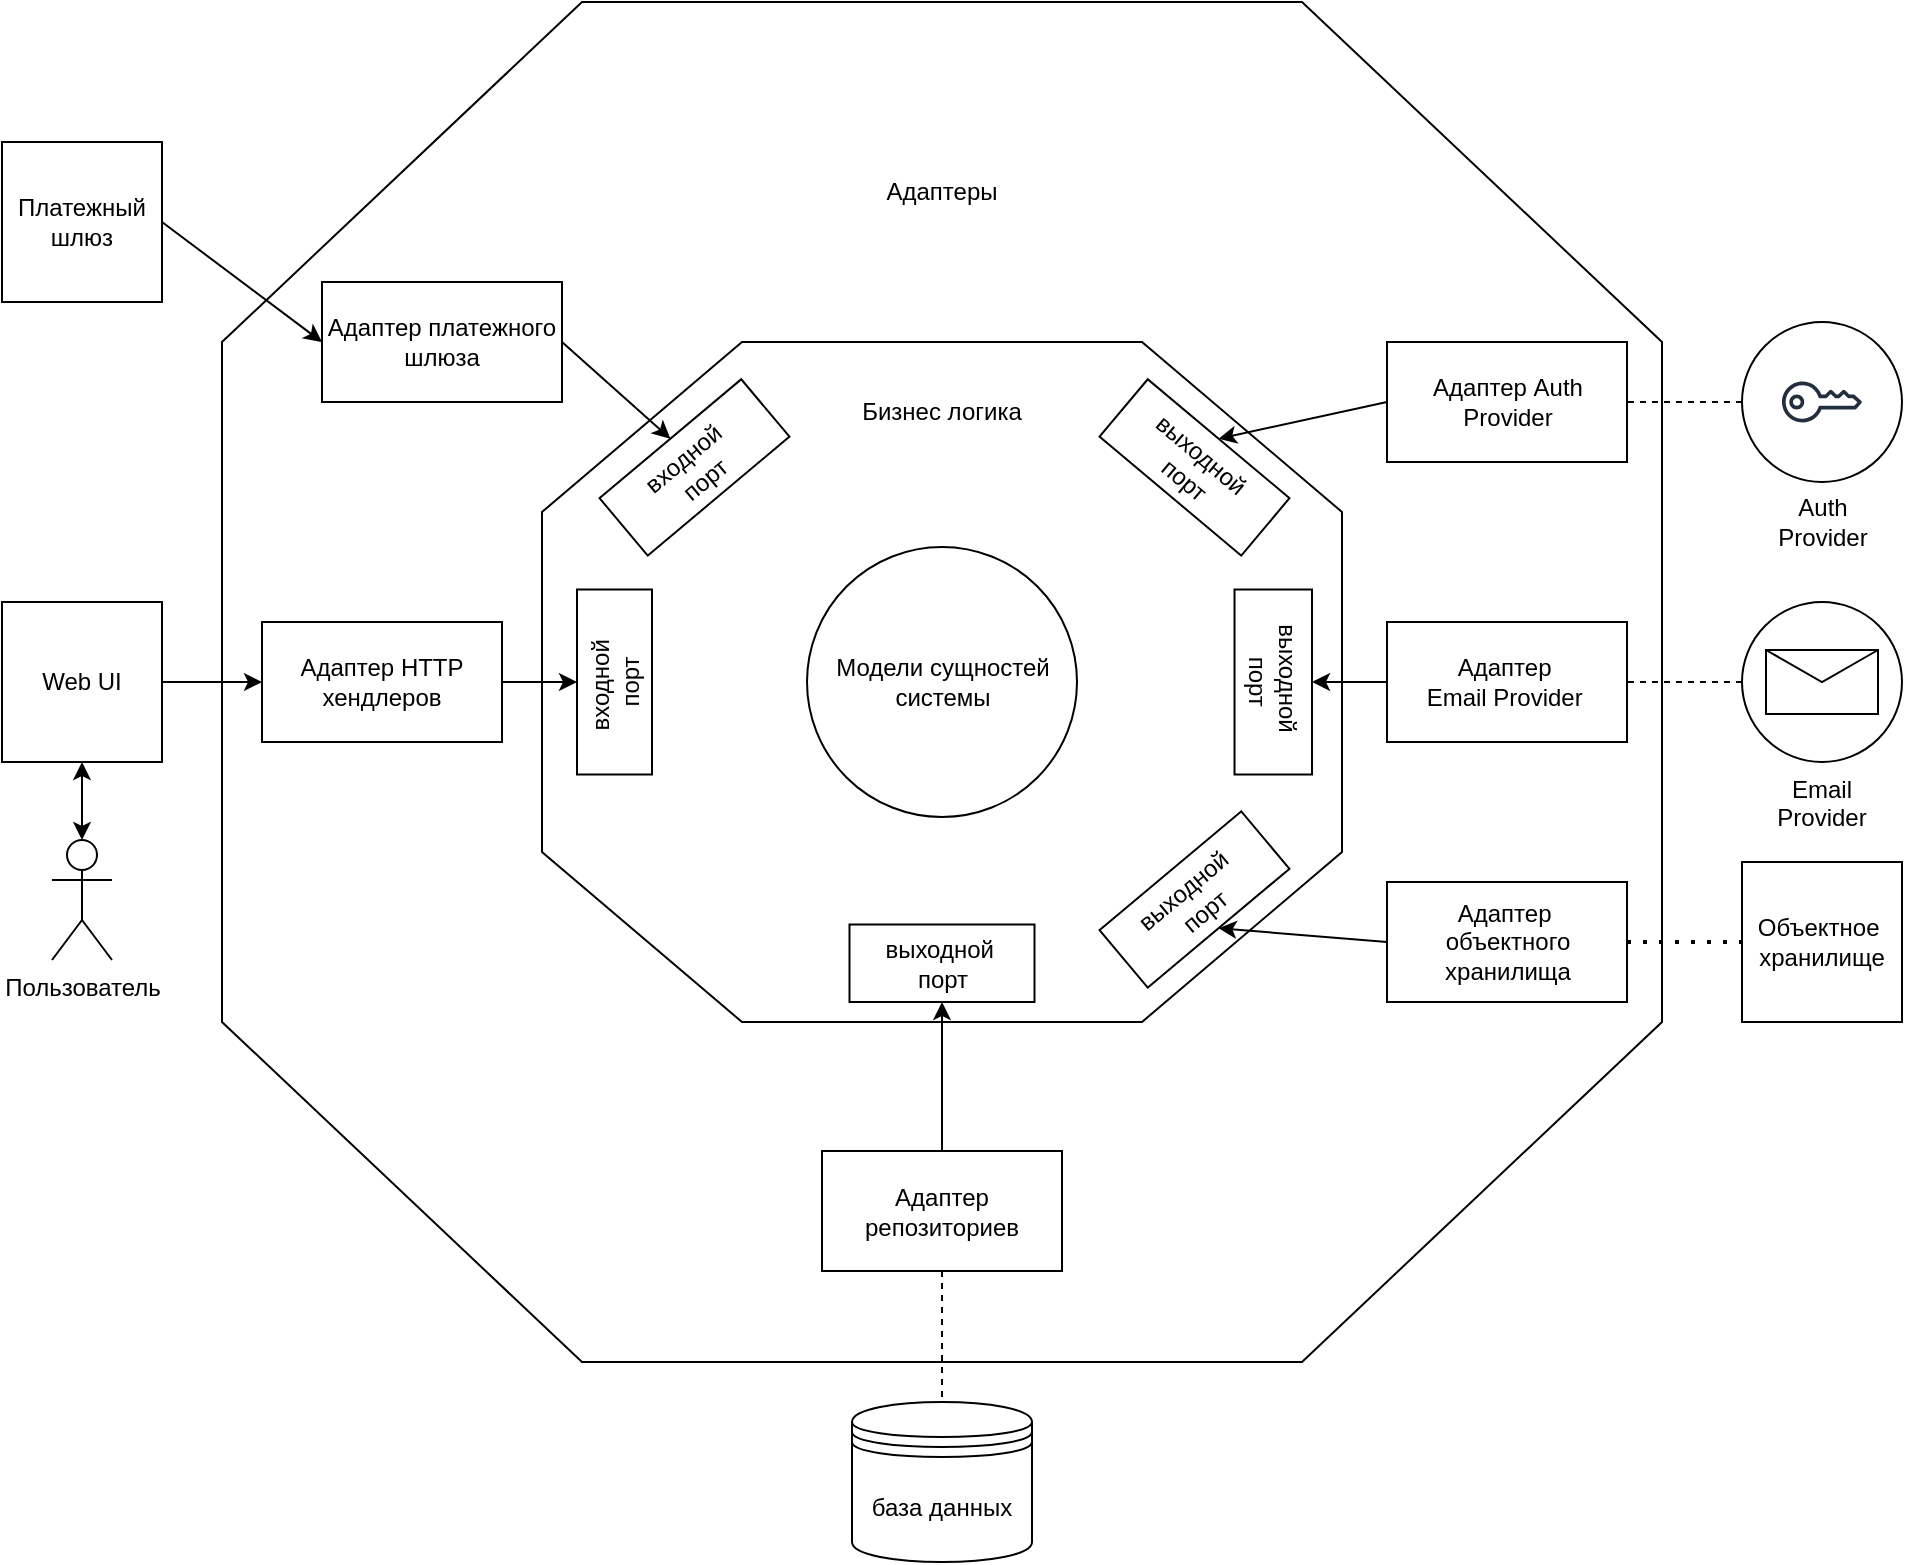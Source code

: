 <mxfile version="21.7.5" type="device" pages="3">
  <diagram name="Page-1" id="cO4L1JO69M5OyFd5lyI7">
    <mxGraphModel dx="1934" dy="1082" grid="1" gridSize="10" guides="1" tooltips="1" connect="1" arrows="1" fold="1" page="1" pageScale="1" pageWidth="827" pageHeight="1169" math="0" shadow="0">
      <root>
        <mxCell id="0" />
        <mxCell id="1" parent="0" />
        <mxCell id="UxvgJ8JawsEVkWfplC-C-11" value="" style="ellipse;whiteSpace=wrap;html=1;aspect=fixed;" vertex="1" parent="1">
          <mxGeometry x="800" y="170" width="80" height="80" as="geometry" />
        </mxCell>
        <mxCell id="p5k45fkH2vorBBqR82dT-2" value="" style="verticalLabelPosition=bottom;verticalAlign=top;html=1;shape=mxgraph.basic.polygon;polyCoords=[[0.25,0],[0.75,0],[1,0.25],[1,0.75],[0.75,1],[0.25,1],[0,0.75],[0,0.25]];polyline=0;" parent="1" vertex="1">
          <mxGeometry x="40" y="10" width="720" height="680" as="geometry" />
        </mxCell>
        <mxCell id="p5k45fkH2vorBBqR82dT-3" value="" style="verticalLabelPosition=bottom;verticalAlign=top;html=1;shape=mxgraph.basic.polygon;polyCoords=[[0.25,0],[0.75,0],[1,0.25],[1,0.75],[0.75,1],[0.25,1],[0,0.75],[0,0.25]];polyline=0;" parent="1" vertex="1">
          <mxGeometry x="200" y="180" width="400" height="340" as="geometry" />
        </mxCell>
        <mxCell id="p5k45fkH2vorBBqR82dT-4" value="Модели сущностей системы" style="ellipse;whiteSpace=wrap;html=1;aspect=fixed;" parent="1" vertex="1">
          <mxGeometry x="332.5" y="282.5" width="135" height="135" as="geometry" />
        </mxCell>
        <mxCell id="p5k45fkH2vorBBqR82dT-5" value="входной&amp;nbsp;&lt;br&gt;порт" style="rounded=0;whiteSpace=wrap;html=1;rotation=-40;" parent="1" vertex="1">
          <mxGeometry x="230" y="223.96" width="92.5" height="37.5" as="geometry" />
        </mxCell>
        <mxCell id="p5k45fkH2vorBBqR82dT-6" value="входной&amp;nbsp;&lt;br&gt;порт" style="rounded=0;whiteSpace=wrap;html=1;rotation=-90;" parent="1" vertex="1">
          <mxGeometry x="190" y="331.25" width="92.5" height="37.5" as="geometry" />
        </mxCell>
        <mxCell id="p5k45fkH2vorBBqR82dT-8" value="выходной&amp;nbsp;&lt;br&gt;порт" style="rounded=0;whiteSpace=wrap;html=1;rotation=40;" parent="1" vertex="1">
          <mxGeometry x="480" y="223.96" width="92.5" height="37.5" as="geometry" />
        </mxCell>
        <mxCell id="p5k45fkH2vorBBqR82dT-9" value="выходной&amp;nbsp;&lt;br&gt;порт" style="rounded=0;whiteSpace=wrap;html=1;rotation=90;direction=west;" parent="1" vertex="1">
          <mxGeometry x="519.38" y="330.63" width="92.5" height="38.75" as="geometry" />
        </mxCell>
        <mxCell id="p5k45fkH2vorBBqR82dT-10" value="выходной&amp;nbsp;&lt;br&gt;порт" style="rounded=0;whiteSpace=wrap;html=1;rotation=-40;" parent="1" vertex="1">
          <mxGeometry x="480" y="440" width="92.5" height="37.5" as="geometry" />
        </mxCell>
        <mxCell id="p5k45fkH2vorBBqR82dT-27" style="edgeStyle=orthogonalEdgeStyle;rounded=0;orthogonalLoop=1;jettySize=auto;html=1;exitX=1;exitY=0.5;exitDx=0;exitDy=0;entryX=0.5;entryY=0;entryDx=0;entryDy=0;" parent="1" source="p5k45fkH2vorBBqR82dT-11" target="p5k45fkH2vorBBqR82dT-6" edge="1">
          <mxGeometry relative="1" as="geometry" />
        </mxCell>
        <mxCell id="p5k45fkH2vorBBqR82dT-11" value="Адаптер HTTP&lt;br&gt;хендлеров" style="rounded=0;whiteSpace=wrap;html=1;" parent="1" vertex="1">
          <mxGeometry x="60" y="320" width="120" height="60" as="geometry" />
        </mxCell>
        <mxCell id="p5k45fkH2vorBBqR82dT-12" value="Адаптер Auth Provider" style="rounded=0;whiteSpace=wrap;html=1;" parent="1" vertex="1">
          <mxGeometry x="622.5" y="180" width="120" height="60" as="geometry" />
        </mxCell>
        <mxCell id="p5k45fkH2vorBBqR82dT-13" value="Адаптер&amp;nbsp;&lt;br&gt;Email Provider&amp;nbsp;" style="rounded=0;whiteSpace=wrap;html=1;" parent="1" vertex="1">
          <mxGeometry x="622.5" y="320" width="120" height="60" as="geometry" />
        </mxCell>
        <mxCell id="p5k45fkH2vorBBqR82dT-14" value="Адаптер платежного шлюза" style="rounded=0;whiteSpace=wrap;html=1;" parent="1" vertex="1">
          <mxGeometry x="90" y="150" width="120" height="60" as="geometry" />
        </mxCell>
        <mxCell id="p5k45fkH2vorBBqR82dT-34" style="edgeStyle=orthogonalEdgeStyle;rounded=0;orthogonalLoop=1;jettySize=auto;html=1;exitX=0;exitY=0.5;exitDx=0;exitDy=0;entryX=1;entryY=0.5;entryDx=0;entryDy=0;dashed=1;endArrow=none;endFill=0;" parent="1" source="UxvgJ8JawsEVkWfplC-C-11" target="p5k45fkH2vorBBqR82dT-12" edge="1">
          <mxGeometry relative="1" as="geometry">
            <mxPoint x="795" y="210" as="sourcePoint" />
          </mxGeometry>
        </mxCell>
        <mxCell id="p5k45fkH2vorBBqR82dT-35" style="edgeStyle=orthogonalEdgeStyle;rounded=0;orthogonalLoop=1;jettySize=auto;html=1;exitX=0;exitY=0.5;exitDx=0;exitDy=0;exitPerimeter=0;entryX=1;entryY=0.5;entryDx=0;entryDy=0;dashed=1;endArrow=none;endFill=0;" parent="1" source="p5k45fkH2vorBBqR82dT-18" target="p5k45fkH2vorBBqR82dT-13" edge="1">
          <mxGeometry relative="1" as="geometry" />
        </mxCell>
        <mxCell id="p5k45fkH2vorBBqR82dT-18" value="Email Provider" style="whiteSpace=wrap;html=1;aspect=fixed;align=center;points=[[0.145,0.145,0],[0.5,0,0],[0.855,0.145,0],[1,0.5,0],[0.855,0.855,0],[0.5,1,0],[0.145,0.855,0],[0,0.5,0]];shape=mxgraph.bpmn.event;verticalLabelPosition=bottom;labelBackgroundColor=#ffffff;verticalAlign=top;perimeter=ellipsePerimeter;outlineConnect=0;outline=standard;symbol=message;" parent="1" vertex="1">
          <mxGeometry x="800" y="310" width="80" height="80" as="geometry" />
        </mxCell>
        <mxCell id="p5k45fkH2vorBBqR82dT-19" value="Платежный шлюз" style="whiteSpace=wrap;html=1;aspect=fixed;" parent="1" vertex="1">
          <mxGeometry x="-70" y="80" width="80" height="80" as="geometry" />
        </mxCell>
        <mxCell id="p5k45fkH2vorBBqR82dT-26" style="edgeStyle=orthogonalEdgeStyle;rounded=0;orthogonalLoop=1;jettySize=auto;html=1;exitX=1;exitY=0.5;exitDx=0;exitDy=0;entryX=0;entryY=0.5;entryDx=0;entryDy=0;" parent="1" source="p5k45fkH2vorBBqR82dT-20" target="p5k45fkH2vorBBqR82dT-11" edge="1">
          <mxGeometry relative="1" as="geometry" />
        </mxCell>
        <mxCell id="p5k45fkH2vorBBqR82dT-20" value="Web UI" style="whiteSpace=wrap;html=1;aspect=fixed;" parent="1" vertex="1">
          <mxGeometry x="-70" y="310" width="80" height="80" as="geometry" />
        </mxCell>
        <mxCell id="p5k45fkH2vorBBqR82dT-25" style="edgeStyle=orthogonalEdgeStyle;rounded=0;orthogonalLoop=1;jettySize=auto;html=1;exitX=0.5;exitY=0;exitDx=0;exitDy=0;exitPerimeter=0;entryX=0.5;entryY=1;entryDx=0;entryDy=0;startArrow=classic;startFill=1;" parent="1" source="p5k45fkH2vorBBqR82dT-21" target="p5k45fkH2vorBBqR82dT-20" edge="1">
          <mxGeometry relative="1" as="geometry" />
        </mxCell>
        <mxCell id="p5k45fkH2vorBBqR82dT-21" value="Пользователь" style="shape=umlActor;verticalLabelPosition=bottom;verticalAlign=top;html=1;outlineConnect=0;" parent="1" vertex="1">
          <mxGeometry x="-45" y="429" width="30" height="60" as="geometry" />
        </mxCell>
        <mxCell id="p5k45fkH2vorBBqR82dT-29" value="" style="endArrow=classic;html=1;rounded=0;entryX=0.5;entryY=0;entryDx=0;entryDy=0;exitX=0;exitY=0.5;exitDx=0;exitDy=0;" parent="1" source="p5k45fkH2vorBBqR82dT-12" target="p5k45fkH2vorBBqR82dT-8" edge="1">
          <mxGeometry width="50" height="50" relative="1" as="geometry">
            <mxPoint x="310" y="380" as="sourcePoint" />
            <mxPoint x="360" y="330" as="targetPoint" />
          </mxGeometry>
        </mxCell>
        <mxCell id="p5k45fkH2vorBBqR82dT-30" value="" style="endArrow=classic;html=1;rounded=0;entryX=0.5;entryY=1;entryDx=0;entryDy=0;exitX=0;exitY=0.5;exitDx=0;exitDy=0;" parent="1" source="p5k45fkH2vorBBqR82dT-13" target="p5k45fkH2vorBBqR82dT-9" edge="1">
          <mxGeometry width="50" height="50" relative="1" as="geometry">
            <mxPoint x="310" y="380" as="sourcePoint" />
            <mxPoint x="360" y="330" as="targetPoint" />
          </mxGeometry>
        </mxCell>
        <mxCell id="p5k45fkH2vorBBqR82dT-38" value="Бизнес логика" style="text;html=1;strokeColor=none;fillColor=none;align=center;verticalAlign=middle;whiteSpace=wrap;rounded=0;" parent="1" vertex="1">
          <mxGeometry x="350" y="200" width="100" height="30" as="geometry" />
        </mxCell>
        <mxCell id="p5k45fkH2vorBBqR82dT-39" value="Адаптеры" style="text;html=1;strokeColor=none;fillColor=none;align=center;verticalAlign=middle;whiteSpace=wrap;rounded=0;" parent="1" vertex="1">
          <mxGeometry x="350" y="90" width="100" height="30" as="geometry" />
        </mxCell>
        <mxCell id="olyJ0Mj8hAyHUWyQHltp-1" value="Адаптер&amp;nbsp;&lt;br&gt;объектного хранилища" style="rounded=0;whiteSpace=wrap;html=1;" parent="1" vertex="1">
          <mxGeometry x="622.5" y="450" width="120" height="60" as="geometry" />
        </mxCell>
        <mxCell id="olyJ0Mj8hAyHUWyQHltp-2" value="Объектное&amp;nbsp;&lt;br&gt;хранилище" style="whiteSpace=wrap;html=1;aspect=fixed;" parent="1" vertex="1">
          <mxGeometry x="800" y="440" width="80" height="80" as="geometry" />
        </mxCell>
        <mxCell id="olyJ0Mj8hAyHUWyQHltp-4" value="" style="endArrow=classic;html=1;rounded=0;exitX=0;exitY=0.5;exitDx=0;exitDy=0;entryX=0.5;entryY=1;entryDx=0;entryDy=0;" parent="1" source="olyJ0Mj8hAyHUWyQHltp-1" target="p5k45fkH2vorBBqR82dT-10" edge="1">
          <mxGeometry width="50" height="50" relative="1" as="geometry">
            <mxPoint x="350" y="350" as="sourcePoint" />
            <mxPoint x="400" y="300" as="targetPoint" />
          </mxGeometry>
        </mxCell>
        <mxCell id="olyJ0Mj8hAyHUWyQHltp-5" value="" style="endArrow=none;dashed=1;html=1;dashPattern=1 3;strokeWidth=2;rounded=0;entryX=0;entryY=0.5;entryDx=0;entryDy=0;exitX=1;exitY=0.5;exitDx=0;exitDy=0;" parent="1" source="olyJ0Mj8hAyHUWyQHltp-1" target="olyJ0Mj8hAyHUWyQHltp-2" edge="1">
          <mxGeometry width="50" height="50" relative="1" as="geometry">
            <mxPoint x="350" y="350" as="sourcePoint" />
            <mxPoint x="400" y="300" as="targetPoint" />
          </mxGeometry>
        </mxCell>
        <mxCell id="olyJ0Mj8hAyHUWyQHltp-6" value="" style="endArrow=classic;html=1;rounded=0;exitX=1;exitY=0.5;exitDx=0;exitDy=0;entryX=0.5;entryY=0;entryDx=0;entryDy=0;" parent="1" source="p5k45fkH2vorBBqR82dT-14" target="p5k45fkH2vorBBqR82dT-5" edge="1">
          <mxGeometry width="50" height="50" relative="1" as="geometry">
            <mxPoint x="350" y="350" as="sourcePoint" />
            <mxPoint x="400" y="300" as="targetPoint" />
          </mxGeometry>
        </mxCell>
        <mxCell id="olyJ0Mj8hAyHUWyQHltp-7" value="" style="endArrow=classic;html=1;rounded=0;exitX=1;exitY=0.5;exitDx=0;exitDy=0;entryX=0;entryY=0.5;entryDx=0;entryDy=0;" parent="1" source="p5k45fkH2vorBBqR82dT-19" target="p5k45fkH2vorBBqR82dT-14" edge="1">
          <mxGeometry width="50" height="50" relative="1" as="geometry">
            <mxPoint x="350" y="350" as="sourcePoint" />
            <mxPoint x="400" y="300" as="targetPoint" />
          </mxGeometry>
        </mxCell>
        <mxCell id="UxvgJ8JawsEVkWfplC-C-1" value="выходной&amp;nbsp;&lt;br&gt;порт" style="rounded=0;whiteSpace=wrap;html=1;rotation=0;direction=west;" vertex="1" parent="1">
          <mxGeometry x="353.75" y="471.25" width="92.5" height="38.75" as="geometry" />
        </mxCell>
        <mxCell id="UxvgJ8JawsEVkWfplC-C-7" style="edgeStyle=orthogonalEdgeStyle;rounded=0;orthogonalLoop=1;jettySize=auto;html=1;exitX=0.5;exitY=0;exitDx=0;exitDy=0;entryX=0.5;entryY=0;entryDx=0;entryDy=0;" edge="1" parent="1" source="UxvgJ8JawsEVkWfplC-C-4" target="UxvgJ8JawsEVkWfplC-C-1">
          <mxGeometry relative="1" as="geometry" />
        </mxCell>
        <mxCell id="UxvgJ8JawsEVkWfplC-C-4" value="Адаптер репозиториев" style="rounded=0;whiteSpace=wrap;html=1;" vertex="1" parent="1">
          <mxGeometry x="340" y="584.5" width="120" height="60" as="geometry" />
        </mxCell>
        <mxCell id="UxvgJ8JawsEVkWfplC-C-5" value="база данных" style="shape=datastore;whiteSpace=wrap;html=1;" vertex="1" parent="1">
          <mxGeometry x="355" y="710" width="90" height="80" as="geometry" />
        </mxCell>
        <mxCell id="UxvgJ8JawsEVkWfplC-C-8" style="edgeStyle=orthogonalEdgeStyle;rounded=0;orthogonalLoop=1;jettySize=auto;html=1;exitX=0.5;exitY=1;exitDx=0;exitDy=0;entryX=0.5;entryY=0;entryDx=0;entryDy=0;dashed=1;endArrow=none;endFill=0;" edge="1" parent="1" source="UxvgJ8JawsEVkWfplC-C-4" target="UxvgJ8JawsEVkWfplC-C-5">
          <mxGeometry relative="1" as="geometry">
            <mxPoint x="810" y="360" as="sourcePoint" />
            <mxPoint x="753" y="360" as="targetPoint" />
          </mxGeometry>
        </mxCell>
        <mxCell id="UxvgJ8JawsEVkWfplC-C-10" value="&lt;br&gt;" style="sketch=0;outlineConnect=0;fontColor=#232F3E;gradientColor=none;strokeColor=#232F3E;fillColor=#ffffff;dashed=0;verticalLabelPosition=bottom;verticalAlign=top;align=center;html=1;fontSize=12;fontStyle=0;aspect=fixed;shape=mxgraph.aws4.resourceIcon;resIcon=mxgraph.aws4.addon;" vertex="1" parent="1">
          <mxGeometry x="815" y="185" width="50" height="50" as="geometry" />
        </mxCell>
        <mxCell id="UxvgJ8JawsEVkWfplC-C-12" value="Auth &lt;br&gt;Provider" style="text;html=1;align=center;verticalAlign=middle;resizable=0;points=[];autosize=1;strokeColor=none;fillColor=none;" vertex="1" parent="1">
          <mxGeometry x="805" y="250" width="70" height="40" as="geometry" />
        </mxCell>
      </root>
    </mxGraphModel>
  </diagram>
  <diagram id="6naDhWSNeG2gsPoTR5kL" name="Page-2">
    <mxGraphModel dx="1055" dy="793" grid="1" gridSize="10" guides="1" tooltips="1" connect="1" arrows="1" fold="1" page="1" pageScale="1" pageWidth="827" pageHeight="1169" math="0" shadow="0">
      <root>
        <mxCell id="0" />
        <mxCell id="1" parent="0" />
        <mxCell id="86Eochk6ifYzC3AbGcMY-1" value="" style="rounded=0;whiteSpace=wrap;html=1;strokeWidth=2;" vertex="1" parent="1">
          <mxGeometry x="5" y="349" width="120" height="161" as="geometry" />
        </mxCell>
        <mxCell id="BDy5vGQRwkVm7RmC-jbh-1" value="" style="whiteSpace=wrap;html=1;shape=mxgraph.basic.octagon2;align=center;verticalAlign=middle;dx=54.5;strokeWidth=2;" vertex="1" parent="1">
          <mxGeometry x="133.75" y="148.75" width="582.5" height="562.5" as="geometry" />
        </mxCell>
        <mxCell id="275XqsWkNCadzx662qlW-2" value="" style="whiteSpace=wrap;html=1;shape=mxgraph.basic.octagon2;align=center;verticalAlign=middle;dx=41;strokeWidth=2;" vertex="1" parent="1">
          <mxGeometry x="270" y="275" width="310" height="310" as="geometry" />
        </mxCell>
        <mxCell id="275XqsWkNCadzx662qlW-3" value="Входной Порт" style="rounded=0;whiteSpace=wrap;html=1;rotation=-45;strokeWidth=2;" vertex="1" parent="1">
          <mxGeometry x="297" y="321" width="80" height="30" as="geometry" />
        </mxCell>
        <mxCell id="275XqsWkNCadzx662qlW-4" value="Выходной Порт" style="rounded=0;whiteSpace=wrap;html=1;rotation=45;strokeWidth=2;" vertex="1" parent="1">
          <mxGeometry x="475" y="319" width="80" height="30" as="geometry" />
        </mxCell>
        <mxCell id="275XqsWkNCadzx662qlW-7" value="Выходной Порт" style="rounded=0;whiteSpace=wrap;html=1;rotation=-45;strokeWidth=2;" vertex="1" parent="1">
          <mxGeometry x="476" y="511" width="80" height="30" as="geometry" />
        </mxCell>
        <mxCell id="275XqsWkNCadzx662qlW-8" value="Входной Порт" style="rounded=0;whiteSpace=wrap;html=1;rotation=45;strokeWidth=2;" vertex="1" parent="1">
          <mxGeometry x="296" y="509" width="80" height="30" as="geometry" />
        </mxCell>
        <mxCell id="275XqsWkNCadzx662qlW-9" value="Входной Порт" style="rounded=0;whiteSpace=wrap;html=1;rotation=-90;strokeWidth=2;" vertex="1" parent="1">
          <mxGeometry x="263" y="415" width="80" height="30" as="geometry" />
        </mxCell>
        <mxCell id="275XqsWkNCadzx662qlW-10" value="Выходной Порт" style="rounded=0;whiteSpace=wrap;html=1;rotation=90;strokeWidth=2;" vertex="1" parent="1">
          <mxGeometry x="509" y="415" width="80" height="30" as="geometry" />
        </mxCell>
        <mxCell id="275XqsWkNCadzx662qlW-11" value="" style="ellipse;whiteSpace=wrap;html=1;aspect=fixed;strokeWidth=2;" vertex="1" parent="1">
          <mxGeometry x="346.25" y="351.25" width="157.5" height="157.5" as="geometry" />
        </mxCell>
        <mxCell id="275XqsWkNCadzx662qlW-12" value="Модели &lt;br&gt;сущностей &lt;br&gt;системы" style="text;html=1;align=center;verticalAlign=middle;resizable=0;points=[];autosize=1;strokeColor=none;fillColor=none;strokeWidth=2;" vertex="1" parent="1">
          <mxGeometry x="385" y="400" width="80" height="60" as="geometry" />
        </mxCell>
        <mxCell id="275XqsWkNCadzx662qlW-6" value="Бизнес логика" style="text;html=1;align=center;verticalAlign=middle;resizable=0;points=[];autosize=1;strokeColor=none;fillColor=none;strokeWidth=2;" vertex="1" parent="1">
          <mxGeometry x="370" y="285" width="110" height="30" as="geometry" />
        </mxCell>
        <mxCell id="BDy5vGQRwkVm7RmC-jbh-2" value="Адаптеры" style="text;html=1;align=center;verticalAlign=middle;resizable=0;points=[];autosize=1;strokeColor=none;fillColor=none;strokeWidth=2;" vertex="1" parent="1">
          <mxGeometry x="374" y="200" width="80" height="30" as="geometry" />
        </mxCell>
        <mxCell id="0n5XaYa-5YacKKzhSoU7-1" style="edgeStyle=orthogonalEdgeStyle;rounded=0;orthogonalLoop=1;jettySize=auto;html=1;exitX=1;exitY=0.5;exitDx=0;exitDy=0;entryX=0;entryY=0.5;entryDx=0;entryDy=0;endArrow=none;endFill=0;dashed=1;strokeWidth=2;" edge="1" parent="1" source="BDy5vGQRwkVm7RmC-jbh-3" target="BDy5vGQRwkVm7RmC-jbh-13">
          <mxGeometry relative="1" as="geometry" />
        </mxCell>
        <mxCell id="BDy5vGQRwkVm7RmC-jbh-3" value="Адаптер репозиториев" style="rounded=0;whiteSpace=wrap;html=1;strokeWidth=2;" vertex="1" parent="1">
          <mxGeometry x="610" y="275" width="100" height="50" as="geometry" />
        </mxCell>
        <mxCell id="BDy5vGQRwkVm7RmC-jbh-11" style="edgeStyle=orthogonalEdgeStyle;rounded=0;orthogonalLoop=1;jettySize=auto;html=1;exitX=0;exitY=0.5;exitDx=0;exitDy=0;entryX=0.5;entryY=0;entryDx=0;entryDy=0;strokeWidth=2;" edge="1" parent="1" source="BDy5vGQRwkVm7RmC-jbh-4" target="275XqsWkNCadzx662qlW-10">
          <mxGeometry relative="1" as="geometry" />
        </mxCell>
        <mxCell id="0n5XaYa-5YacKKzhSoU7-2" style="edgeStyle=orthogonalEdgeStyle;rounded=0;orthogonalLoop=1;jettySize=auto;html=1;exitX=1;exitY=0.5;exitDx=0;exitDy=0;entryX=0;entryY=0.5;entryDx=0;entryDy=0;endArrow=none;endFill=0;dashed=1;strokeWidth=2;" edge="1" parent="1" source="BDy5vGQRwkVm7RmC-jbh-4" target="BDy5vGQRwkVm7RmC-jbh-14">
          <mxGeometry relative="1" as="geometry" />
        </mxCell>
        <mxCell id="BDy5vGQRwkVm7RmC-jbh-4" value="Адаптер объектного хранилища" style="rounded=0;whiteSpace=wrap;html=1;strokeWidth=2;" vertex="1" parent="1">
          <mxGeometry x="610" y="405" width="100" height="50" as="geometry" />
        </mxCell>
        <mxCell id="ybJ4Eq0rlYnsnWjdK4bL-5" style="edgeStyle=orthogonalEdgeStyle;rounded=0;orthogonalLoop=1;jettySize=auto;html=1;exitX=1;exitY=0.5;exitDx=0;exitDy=0;entryX=0;entryY=0.5;entryDx=0;entryDy=0;dashed=1;endArrow=none;endFill=0;strokeWidth=2;" edge="1" parent="1" source="BDy5vGQRwkVm7RmC-jbh-5" target="ybJ4Eq0rlYnsnWjdK4bL-3">
          <mxGeometry relative="1" as="geometry" />
        </mxCell>
        <mxCell id="BDy5vGQRwkVm7RmC-jbh-5" value="Адаптер платежного шлюза" style="rounded=0;whiteSpace=wrap;html=1;strokeWidth=2;" vertex="1" parent="1">
          <mxGeometry x="610" y="530" width="100" height="50" as="geometry" />
        </mxCell>
        <mxCell id="BDy5vGQRwkVm7RmC-jbh-10" value="" style="endArrow=classic;html=1;rounded=0;exitX=0;exitY=0.5;exitDx=0;exitDy=0;entryX=0.5;entryY=0;entryDx=0;entryDy=0;strokeWidth=2;" edge="1" parent="1" source="BDy5vGQRwkVm7RmC-jbh-3" target="275XqsWkNCadzx662qlW-4">
          <mxGeometry width="50" height="50" relative="1" as="geometry">
            <mxPoint x="370" y="440" as="sourcePoint" />
            <mxPoint x="420" y="390" as="targetPoint" />
          </mxGeometry>
        </mxCell>
        <mxCell id="BDy5vGQRwkVm7RmC-jbh-12" value="" style="endArrow=classic;html=1;rounded=0;exitX=0;exitY=0.5;exitDx=0;exitDy=0;entryX=0.5;entryY=1;entryDx=0;entryDy=0;strokeWidth=2;" edge="1" parent="1" source="BDy5vGQRwkVm7RmC-jbh-5" target="275XqsWkNCadzx662qlW-7">
          <mxGeometry width="50" height="50" relative="1" as="geometry">
            <mxPoint x="370" y="440" as="sourcePoint" />
            <mxPoint x="420" y="390" as="targetPoint" />
          </mxGeometry>
        </mxCell>
        <mxCell id="BDy5vGQRwkVm7RmC-jbh-13" value="База данных" style="shape=datastore;whiteSpace=wrap;html=1;strokeWidth=2;" vertex="1" parent="1">
          <mxGeometry x="750" y="260" width="70" height="80" as="geometry" />
        </mxCell>
        <mxCell id="BDy5vGQRwkVm7RmC-jbh-14" value="Объектное хранилище" style="shape=datastore;whiteSpace=wrap;html=1;strokeWidth=2;" vertex="1" parent="1">
          <mxGeometry x="750" y="390" width="70" height="80" as="geometry" />
        </mxCell>
        <mxCell id="ybJ4Eq0rlYnsnWjdK4bL-2" style="edgeStyle=orthogonalEdgeStyle;rounded=0;orthogonalLoop=1;jettySize=auto;html=1;exitX=1;exitY=0.5;exitDx=0;exitDy=0;entryX=0.5;entryY=0;entryDx=0;entryDy=0;strokeWidth=2;" edge="1" parent="1" source="ybJ4Eq0rlYnsnWjdK4bL-1" target="275XqsWkNCadzx662qlW-9">
          <mxGeometry relative="1" as="geometry" />
        </mxCell>
        <mxCell id="ybJ4Eq0rlYnsnWjdK4bL-1" value="Адаптер HTTP хэндлеров" style="rounded=0;whiteSpace=wrap;html=1;strokeWidth=2;" vertex="1" parent="1">
          <mxGeometry x="150" y="405" width="100" height="50" as="geometry" />
        </mxCell>
        <mxCell id="ybJ4Eq0rlYnsnWjdK4bL-3" value="Платежный шлюз" style="strokeColor=#000000;shadow=0;strokeWidth=2;rounded=0;absoluteArcSize=1;arcSize=2;labelPosition=center;verticalLabelPosition=middle;align=center;verticalAlign=bottom;spacingLeft=0;fontColor=#999999;fontSize=12;whiteSpace=wrap;spacingBottom=2;html=1;" vertex="1" parent="1">
          <mxGeometry x="745" y="500.5" width="80" height="109" as="geometry" />
        </mxCell>
        <mxCell id="ybJ4Eq0rlYnsnWjdK4bL-4" value="" style="sketch=0;dashed=0;connectable=0;html=1;fillColor=#757575;strokeColor=none;shape=mxgraph.gcp2.payment;part=1;strokeWidth=2;" vertex="1" parent="ybJ4Eq0rlYnsnWjdK4bL-3">
          <mxGeometry x="0.5" width="50" height="40" relative="1" as="geometry">
            <mxPoint x="-25" y="15" as="offset" />
          </mxGeometry>
        </mxCell>
        <mxCell id="ubhn1qTUbE7u1b816CgV-7" value="" style="shadow=0;dashed=0;html=1;strokeColor=none;fillColor=#999999;labelPosition=center;verticalLabelPosition=bottom;verticalAlign=top;align=center;outlineConnect=0;shape=mxgraph.veeam.2d.web_ui;strokeWidth=2;" vertex="1" parent="1">
          <mxGeometry x="20" y="385" width="90" height="90" as="geometry" />
        </mxCell>
        <mxCell id="86Eochk6ifYzC3AbGcMY-2" value="Web UI" style="text;html=1;align=center;verticalAlign=middle;resizable=0;points=[];autosize=1;strokeColor=none;fillColor=none;strokeWidth=2;" vertex="1" parent="1">
          <mxGeometry x="35" y="478.75" width="60" height="30" as="geometry" />
        </mxCell>
        <mxCell id="86Eochk6ifYzC3AbGcMY-3" style="edgeStyle=orthogonalEdgeStyle;rounded=0;orthogonalLoop=1;jettySize=auto;html=1;exitX=1;exitY=0.5;exitDx=0;exitDy=0;entryX=0;entryY=0.5;entryDx=0;entryDy=0;strokeWidth=2;" edge="1" parent="1" source="86Eochk6ifYzC3AbGcMY-1" target="ybJ4Eq0rlYnsnWjdK4bL-1">
          <mxGeometry relative="1" as="geometry" />
        </mxCell>
        <mxCell id="86Eochk6ifYzC3AbGcMY-7" style="edgeStyle=orthogonalEdgeStyle;rounded=0;orthogonalLoop=1;jettySize=auto;html=1;exitX=0.5;exitY=0;exitDx=0;exitDy=0;exitPerimeter=0;entryX=0.5;entryY=1;entryDx=0;entryDy=0;strokeWidth=2;startArrow=classic;startFill=1;" edge="1" parent="1" source="86Eochk6ifYzC3AbGcMY-4" target="86Eochk6ifYzC3AbGcMY-1">
          <mxGeometry relative="1" as="geometry" />
        </mxCell>
        <mxCell id="86Eochk6ifYzC3AbGcMY-4" value="Пользователь" style="shape=umlActor;verticalLabelPosition=bottom;verticalAlign=top;html=1;outlineConnect=0;strokeWidth=2;" vertex="1" parent="1">
          <mxGeometry x="50" y="555" width="30" height="60" as="geometry" />
        </mxCell>
      </root>
    </mxGraphModel>
  </diagram>
  <diagram id="whnWHAhOAfRcBuRnHRLl" name="Страница — 3">
    <mxGraphModel dx="1050" dy="649" grid="1" gridSize="10" guides="1" tooltips="1" connect="1" arrows="1" fold="1" page="1" pageScale="1" pageWidth="827" pageHeight="1169" math="0" shadow="0">
      <root>
        <mxCell id="0" />
        <mxCell id="1" parent="0" />
        <mxCell id="6iFZYZY0a0f4LuSFUfCE-14" value="" style="edgeStyle=orthogonalEdgeStyle;rounded=0;orthogonalLoop=1;jettySize=auto;html=1;startArrow=classic;startFill=1;" parent="1" source="6iFZYZY0a0f4LuSFUfCE-1" target="6iFZYZY0a0f4LuSFUfCE-2" edge="1">
          <mxGeometry relative="1" as="geometry" />
        </mxCell>
        <mxCell id="6iFZYZY0a0f4LuSFUfCE-1" value="" style="shape=umlActor;verticalLabelPosition=bottom;verticalAlign=top;html=1;outlineConnect=0;" parent="1" vertex="1">
          <mxGeometry x="280" y="110" width="30" height="60" as="geometry" />
        </mxCell>
        <mxCell id="6iFZYZY0a0f4LuSFUfCE-21" style="edgeStyle=orthogonalEdgeStyle;rounded=0;orthogonalLoop=1;jettySize=auto;html=1;exitX=0.5;exitY=1;exitDx=0;exitDy=0;entryX=0.5;entryY=0;entryDx=0;entryDy=0;" parent="1" source="6iFZYZY0a0f4LuSFUfCE-2" target="6iFZYZY0a0f4LuSFUfCE-3" edge="1">
          <mxGeometry relative="1" as="geometry" />
        </mxCell>
        <mxCell id="6iFZYZY0a0f4LuSFUfCE-2" value="Интерфейс" style="rounded=0;whiteSpace=wrap;html=1;" parent="1" vertex="1">
          <mxGeometry x="235" y="245" width="120" height="60" as="geometry" />
        </mxCell>
        <mxCell id="6iFZYZY0a0f4LuSFUfCE-3" value="Бизнес логика" style="rounded=0;whiteSpace=wrap;html=1;" parent="1" vertex="1">
          <mxGeometry x="235" y="350" width="120" height="60" as="geometry" />
        </mxCell>
        <mxCell id="6iFZYZY0a0f4LuSFUfCE-22" style="edgeStyle=orthogonalEdgeStyle;rounded=0;orthogonalLoop=1;jettySize=auto;html=1;exitX=0.5;exitY=0;exitDx=0;exitDy=0;entryX=0.5;entryY=1;entryDx=0;entryDy=0;" parent="1" source="6iFZYZY0a0f4LuSFUfCE-4" target="6iFZYZY0a0f4LuSFUfCE-3" edge="1">
          <mxGeometry relative="1" as="geometry" />
        </mxCell>
        <mxCell id="6iFZYZY0a0f4LuSFUfCE-24" style="edgeStyle=orthogonalEdgeStyle;rounded=0;orthogonalLoop=1;jettySize=auto;html=1;exitX=0.5;exitY=1;exitDx=0;exitDy=0;entryX=0.5;entryY=0;entryDx=0;entryDy=0;entryPerimeter=0;" parent="1" source="6iFZYZY0a0f4LuSFUfCE-4" target="6iFZYZY0a0f4LuSFUfCE-5" edge="1">
          <mxGeometry relative="1" as="geometry" />
        </mxCell>
        <mxCell id="6iFZYZY0a0f4LuSFUfCE-4" value="Уровень доступа к базе данных" style="rounded=0;whiteSpace=wrap;html=1;" parent="1" vertex="1">
          <mxGeometry x="235" y="455" width="120" height="60" as="geometry" />
        </mxCell>
        <mxCell id="6iFZYZY0a0f4LuSFUfCE-5" value="База&lt;br&gt;Данных" style="shape=cylinder3;whiteSpace=wrap;html=1;boundedLbl=1;backgroundOutline=1;size=15;" parent="1" vertex="1">
          <mxGeometry x="265" y="540" width="60" height="80" as="geometry" />
        </mxCell>
        <mxCell id="6iFZYZY0a0f4LuSFUfCE-20" style="edgeStyle=orthogonalEdgeStyle;rounded=0;orthogonalLoop=1;jettySize=auto;html=1;exitX=0;exitY=0.5;exitDx=0;exitDy=0;entryX=1;entryY=0.5;entryDx=0;entryDy=0;" parent="1" source="6iFZYZY0a0f4LuSFUfCE-7" target="6iFZYZY0a0f4LuSFUfCE-3" edge="1">
          <mxGeometry relative="1" as="geometry" />
        </mxCell>
        <mxCell id="6iFZYZY0a0f4LuSFUfCE-7" value="Платежный шлюз" style="rounded=0;whiteSpace=wrap;html=1;" parent="1" vertex="1">
          <mxGeometry x="430" y="245" width="120" height="60" as="geometry" />
        </mxCell>
        <mxCell id="6iFZYZY0a0f4LuSFUfCE-18" style="edgeStyle=orthogonalEdgeStyle;rounded=0;orthogonalLoop=1;jettySize=auto;html=1;exitX=0;exitY=0.5;exitDx=0;exitDy=0;entryX=1;entryY=0.5;entryDx=0;entryDy=0;" parent="1" source="6iFZYZY0a0f4LuSFUfCE-8" target="6iFZYZY0a0f4LuSFUfCE-3" edge="1">
          <mxGeometry relative="1" as="geometry" />
        </mxCell>
        <mxCell id="6iFZYZY0a0f4LuSFUfCE-8" value="Email Provider" style="rounded=0;whiteSpace=wrap;html=1;" parent="1" vertex="1">
          <mxGeometry x="430" y="315" width="120" height="60" as="geometry" />
        </mxCell>
        <mxCell id="6iFZYZY0a0f4LuSFUfCE-17" style="edgeStyle=orthogonalEdgeStyle;rounded=0;orthogonalLoop=1;jettySize=auto;html=1;exitX=0;exitY=0.5;exitDx=0;exitDy=0;entryX=1;entryY=0.5;entryDx=0;entryDy=0;" parent="1" source="6iFZYZY0a0f4LuSFUfCE-9" target="6iFZYZY0a0f4LuSFUfCE-3" edge="1">
          <mxGeometry relative="1" as="geometry" />
        </mxCell>
        <mxCell id="6iFZYZY0a0f4LuSFUfCE-9" value="Auth Provider" style="rounded=0;whiteSpace=wrap;html=1;" parent="1" vertex="1">
          <mxGeometry x="430" y="385" width="120" height="60" as="geometry" />
        </mxCell>
        <mxCell id="6iFZYZY0a0f4LuSFUfCE-15" style="edgeStyle=orthogonalEdgeStyle;rounded=0;orthogonalLoop=1;jettySize=auto;html=1;exitX=0;exitY=0.5;exitDx=0;exitDy=0;entryX=1;entryY=0.5;entryDx=0;entryDy=0;" parent="1" source="6iFZYZY0a0f4LuSFUfCE-10" target="6iFZYZY0a0f4LuSFUfCE-3" edge="1">
          <mxGeometry relative="1" as="geometry" />
        </mxCell>
        <mxCell id="6iFZYZY0a0f4LuSFUfCE-10" value="Объектное хранилище" style="rounded=0;whiteSpace=wrap;html=1;" parent="1" vertex="1">
          <mxGeometry x="430" y="455" width="120" height="60" as="geometry" />
        </mxCell>
        <mxCell id="6iFZYZY0a0f4LuSFUfCE-13" value="Пользователь" style="text;html=1;align=center;verticalAlign=middle;resizable=0;points=[];autosize=1;strokeColor=none;fillColor=none;" parent="1" vertex="1">
          <mxGeometry x="245" y="80" width="100" height="30" as="geometry" />
        </mxCell>
      </root>
    </mxGraphModel>
  </diagram>
</mxfile>
